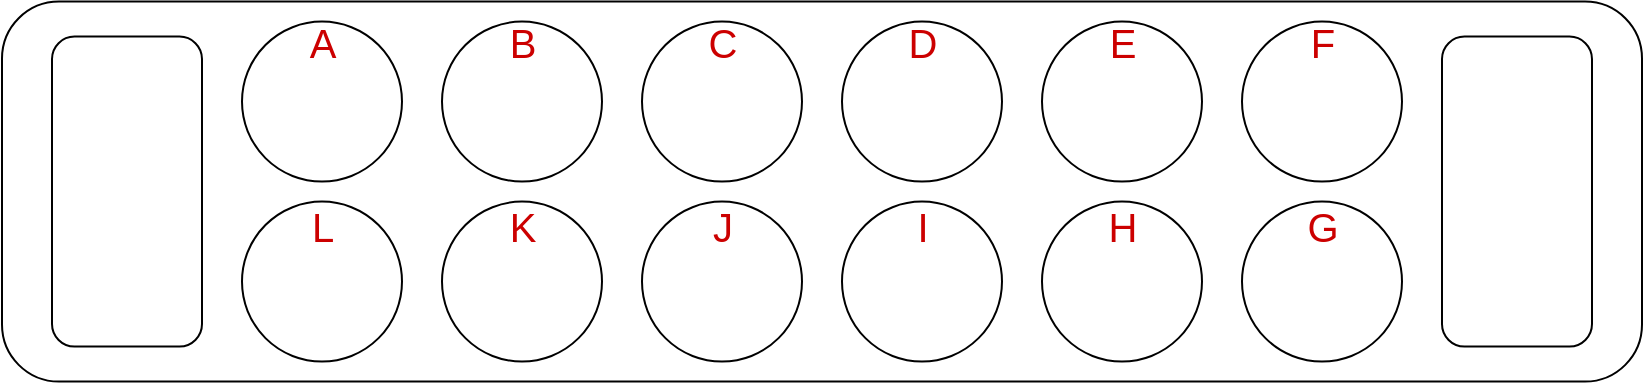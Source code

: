 <mxfile version="12.4.2" type="device" pages="2"><diagram id="FTS1yaiSMaFQzZo1QfYa" name="Page-1"><mxGraphModel dx="868" dy="514" grid="1" gridSize="10" guides="1" tooltips="1" connect="1" arrows="1" fold="1" page="1" pageScale="1" pageWidth="850" pageHeight="1100" math="0" shadow="0"><root><mxCell id="0"/><mxCell id="1" parent="0"/><mxCell id="JyeZ1KAQVzAJ9v_V9iNK-21" value="" style="rounded=1;whiteSpace=wrap;html=1;" parent="1" vertex="1"><mxGeometry x="5" y="-0.21" width="820" height="190" as="geometry"/></mxCell><mxCell id="JyeZ1KAQVzAJ9v_V9iNK-2" value="" style="ellipse;whiteSpace=wrap;html=1;aspect=fixed;" parent="1" vertex="1"><mxGeometry x="125" y="9.79" width="80" height="80" as="geometry"/></mxCell><mxCell id="JyeZ1KAQVzAJ9v_V9iNK-3" value="" style="ellipse;whiteSpace=wrap;html=1;aspect=fixed;" parent="1" vertex="1"><mxGeometry x="225" y="9.79" width="80" height="80" as="geometry"/></mxCell><mxCell id="JyeZ1KAQVzAJ9v_V9iNK-4" value="" style="ellipse;whiteSpace=wrap;html=1;aspect=fixed;" parent="1" vertex="1"><mxGeometry x="325" y="9.79" width="80" height="80" as="geometry"/></mxCell><mxCell id="JyeZ1KAQVzAJ9v_V9iNK-5" value="" style="ellipse;whiteSpace=wrap;html=1;aspect=fixed;" parent="1" vertex="1"><mxGeometry x="425" y="9.79" width="80" height="80" as="geometry"/></mxCell><mxCell id="JyeZ1KAQVzAJ9v_V9iNK-6" value="" style="ellipse;whiteSpace=wrap;html=1;aspect=fixed;" parent="1" vertex="1"><mxGeometry x="525" y="9.79" width="80" height="80" as="geometry"/></mxCell><mxCell id="JyeZ1KAQVzAJ9v_V9iNK-7" value="" style="ellipse;whiteSpace=wrap;html=1;aspect=fixed;" parent="1" vertex="1"><mxGeometry x="625" y="9.79" width="80" height="80" as="geometry"/></mxCell><mxCell id="JyeZ1KAQVzAJ9v_V9iNK-15" value="" style="ellipse;whiteSpace=wrap;html=1;aspect=fixed;" parent="1" vertex="1"><mxGeometry x="125" y="99.79" width="80" height="80" as="geometry"/></mxCell><mxCell id="JyeZ1KAQVzAJ9v_V9iNK-16" value="" style="ellipse;whiteSpace=wrap;html=1;aspect=fixed;" parent="1" vertex="1"><mxGeometry x="225" y="99.79" width="80" height="80" as="geometry"/></mxCell><mxCell id="JyeZ1KAQVzAJ9v_V9iNK-17" value="" style="ellipse;whiteSpace=wrap;html=1;aspect=fixed;" parent="1" vertex="1"><mxGeometry x="325" y="99.79" width="80" height="80" as="geometry"/></mxCell><mxCell id="JyeZ1KAQVzAJ9v_V9iNK-18" value="" style="ellipse;whiteSpace=wrap;html=1;aspect=fixed;" parent="1" vertex="1"><mxGeometry x="425" y="99.79" width="80" height="80" as="geometry"/></mxCell><mxCell id="JyeZ1KAQVzAJ9v_V9iNK-19" value="" style="ellipse;whiteSpace=wrap;html=1;aspect=fixed;" parent="1" vertex="1"><mxGeometry x="525" y="99.79" width="80" height="80" as="geometry"/></mxCell><mxCell id="JyeZ1KAQVzAJ9v_V9iNK-20" value="" style="ellipse;whiteSpace=wrap;html=1;aspect=fixed;" parent="1" vertex="1"><mxGeometry x="625" y="99.79" width="80" height="80" as="geometry"/></mxCell><mxCell id="JyeZ1KAQVzAJ9v_V9iNK-22" value="" style="rounded=1;whiteSpace=wrap;html=1;rotation=90;" parent="1" vertex="1"><mxGeometry x="-10" y="57.29" width="155" height="75" as="geometry"/></mxCell><mxCell id="JyeZ1KAQVzAJ9v_V9iNK-23" value="" style="rounded=1;whiteSpace=wrap;html=1;rotation=90;" parent="1" vertex="1"><mxGeometry x="685" y="57.29" width="155" height="75" as="geometry"/></mxCell><mxCell id="Dwjw5sWMfXnfdeicOzEI-1" value="A" style="text;html=1;strokeColor=none;fillColor=none;align=center;verticalAlign=middle;whiteSpace=wrap;rounded=0;fontSize=20;fontColor=#CC0000;" parent="1" vertex="1"><mxGeometry x="142.5" y="-0.21" width="45" height="40.21" as="geometry"/></mxCell><mxCell id="qqufHw01a0zL5Vuy_4wX-1" value="B" style="text;html=1;strokeColor=none;fillColor=none;align=center;verticalAlign=middle;whiteSpace=wrap;rounded=0;fontSize=20;fontColor=#CC0000;" parent="1" vertex="1"><mxGeometry x="242.5" y="-0.21" width="45" height="40.21" as="geometry"/></mxCell><mxCell id="qqufHw01a0zL5Vuy_4wX-4" value="C" style="text;html=1;strokeColor=none;fillColor=none;align=center;verticalAlign=middle;whiteSpace=wrap;rounded=0;fontSize=20;fontColor=#CC0000;" parent="1" vertex="1"><mxGeometry x="342.5" y="-0.21" width="45" height="40.21" as="geometry"/></mxCell><mxCell id="qqufHw01a0zL5Vuy_4wX-5" value="D" style="text;html=1;strokeColor=none;fillColor=none;align=center;verticalAlign=middle;whiteSpace=wrap;rounded=0;fontSize=20;fontColor=#CC0000;" parent="1" vertex="1"><mxGeometry x="442.5" y="-0.21" width="45" height="40.21" as="geometry"/></mxCell><mxCell id="qqufHw01a0zL5Vuy_4wX-6" value="E" style="text;html=1;strokeColor=none;fillColor=none;align=center;verticalAlign=middle;whiteSpace=wrap;rounded=0;fontSize=20;fontColor=#CC0000;" parent="1" vertex="1"><mxGeometry x="542.5" y="-0.21" width="45" height="40.21" as="geometry"/></mxCell><mxCell id="qqufHw01a0zL5Vuy_4wX-7" value="F" style="text;html=1;strokeColor=none;fillColor=none;align=center;verticalAlign=middle;whiteSpace=wrap;rounded=0;fontSize=20;fontColor=#CC0000;" parent="1" vertex="1"><mxGeometry x="642.5" y="-0.21" width="45" height="40.21" as="geometry"/></mxCell><mxCell id="qqufHw01a0zL5Vuy_4wX-8" value="L" style="text;html=1;strokeColor=none;fillColor=none;align=center;verticalAlign=middle;whiteSpace=wrap;rounded=0;fontSize=20;fontColor=#CC0000;" parent="1" vertex="1"><mxGeometry x="142.5" y="92.08" width="45" height="40.21" as="geometry"/></mxCell><mxCell id="qqufHw01a0zL5Vuy_4wX-9" value="K" style="text;html=1;strokeColor=none;fillColor=none;align=center;verticalAlign=middle;whiteSpace=wrap;rounded=0;fontSize=20;fontColor=#CC0000;" parent="1" vertex="1"><mxGeometry x="242.5" y="92.08" width="45" height="40.21" as="geometry"/></mxCell><mxCell id="qqufHw01a0zL5Vuy_4wX-10" value="J" style="text;html=1;strokeColor=none;fillColor=none;align=center;verticalAlign=middle;whiteSpace=wrap;rounded=0;fontSize=20;fontColor=#CC0000;" parent="1" vertex="1"><mxGeometry x="342.5" y="92.08" width="45" height="40.21" as="geometry"/></mxCell><mxCell id="qqufHw01a0zL5Vuy_4wX-11" value="I" style="text;html=1;strokeColor=none;fillColor=none;align=center;verticalAlign=middle;whiteSpace=wrap;rounded=0;fontSize=20;fontColor=#CC0000;" parent="1" vertex="1"><mxGeometry x="442.5" y="92.08" width="45" height="40.21" as="geometry"/></mxCell><mxCell id="qqufHw01a0zL5Vuy_4wX-12" value="H" style="text;html=1;strokeColor=none;fillColor=none;align=center;verticalAlign=middle;whiteSpace=wrap;rounded=0;fontSize=20;fontColor=#CC0000;" parent="1" vertex="1"><mxGeometry x="542.5" y="92.08" width="45" height="40.21" as="geometry"/></mxCell><mxCell id="qqufHw01a0zL5Vuy_4wX-13" value="G" style="text;html=1;strokeColor=none;fillColor=none;align=center;verticalAlign=middle;whiteSpace=wrap;rounded=0;fontSize=20;fontColor=#CC0000;" parent="1" vertex="1"><mxGeometry x="642.5" y="92.08" width="45" height="40.21" as="geometry"/></mxCell></root></mxGraphModel></diagram><diagram id="G_0rktyOrb9v8JlZQOKx" name="Page-2"><mxGraphModel dx="868" dy="514" grid="1" gridSize="10" guides="1" tooltips="1" connect="1" arrows="1" fold="1" page="1" pageScale="1" pageWidth="850" pageHeight="1100" math="0" shadow="0"><root><mxCell id="hoiMhbNcQJj3aMUIrTGR-0"/><mxCell id="hoiMhbNcQJj3aMUIrTGR-1" parent="hoiMhbNcQJj3aMUIrTGR-0"/><mxCell id="7vJJX_juAeRRHY6iKlY4-0" value="7" style="text;html=1;strokeColor=none;fillColor=none;align=center;verticalAlign=middle;whiteSpace=wrap;rounded=0;fontSize=20;" parent="hoiMhbNcQJj3aMUIrTGR-1" vertex="1"><mxGeometry x="145" y="39.79" width="45" height="40.21" as="geometry"/></mxCell></root></mxGraphModel></diagram></mxfile>